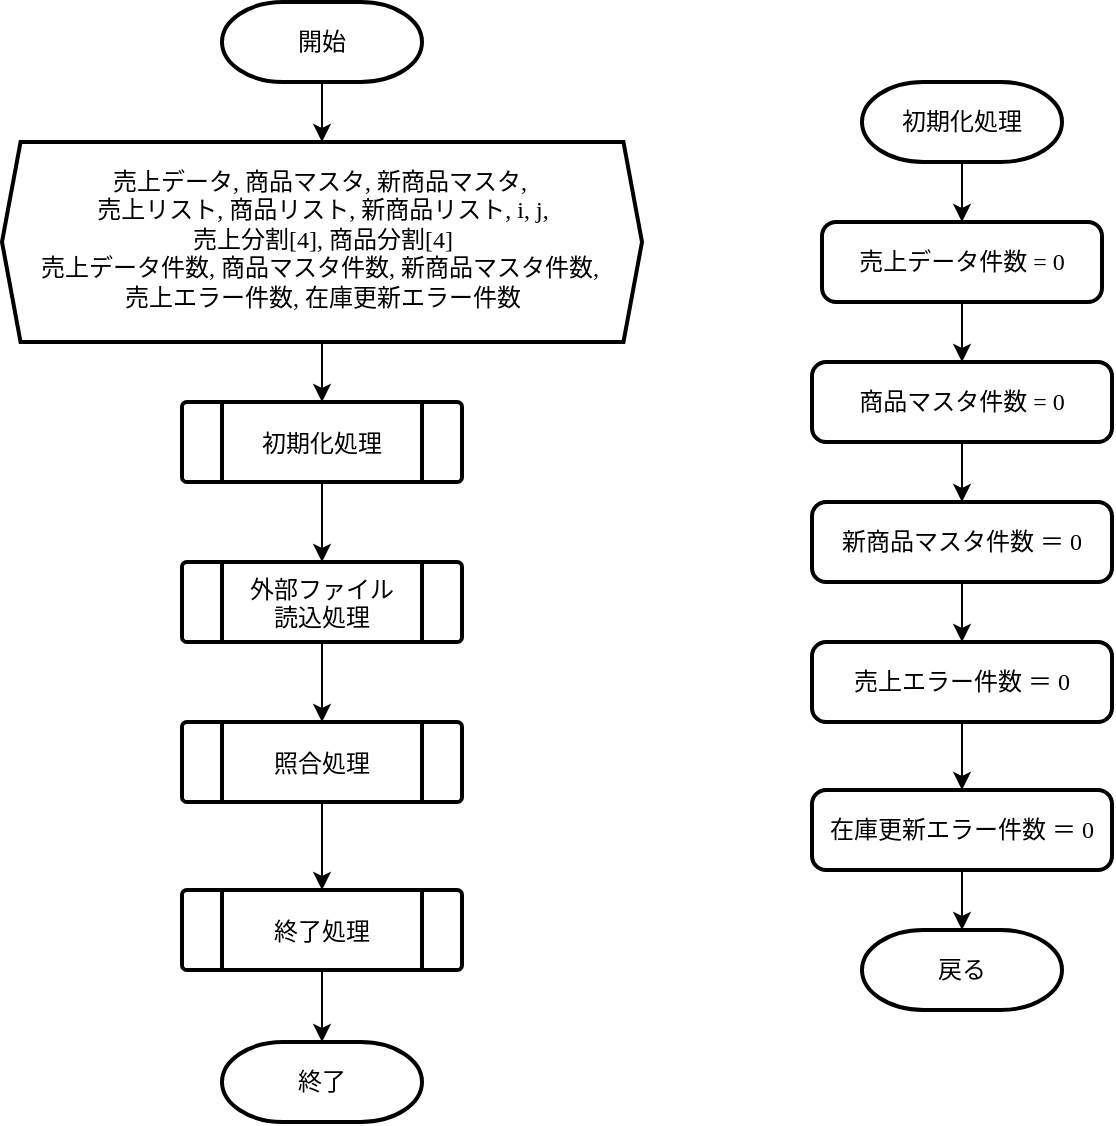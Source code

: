 <mxfile version="19.0.3" type="device" pages="5"><diagram name="51_updateStock_1：初期化処理" id="wftz3MLPcsyie2gzZg4W"><mxGraphModel dx="1422" dy="865" grid="1" gridSize="10" guides="1" tooltips="1" connect="1" arrows="1" fold="1" page="1" pageScale="1" pageWidth="1169" pageHeight="827" math="0" shadow="0"><root><mxCell id="nYht17d3G1vl--Vjp7cC-0"/><mxCell id="nYht17d3G1vl--Vjp7cC-1" parent="nYht17d3G1vl--Vjp7cC-0"/><mxCell id="nYht17d3G1vl--Vjp7cC-2" value="" style="edgeStyle=orthogonalEdgeStyle;rounded=0;orthogonalLoop=1;jettySize=auto;html=1;" parent="nYht17d3G1vl--Vjp7cC-1" source="nYht17d3G1vl--Vjp7cC-3" target="nYht17d3G1vl--Vjp7cC-5" edge="1"><mxGeometry relative="1" as="geometry"/></mxCell><mxCell id="nYht17d3G1vl--Vjp7cC-3" value="開始" style="strokeWidth=2;html=1;shape=mxgraph.flowchart.terminator;whiteSpace=wrap;" parent="nYht17d3G1vl--Vjp7cC-1" vertex="1"><mxGeometry x="190" y="40" width="100" height="40" as="geometry"/></mxCell><mxCell id="nYht17d3G1vl--Vjp7cC-4" value="" style="edgeStyle=orthogonalEdgeStyle;rounded=0;orthogonalLoop=1;jettySize=auto;html=1;fontFamily=Lucida Console;" parent="nYht17d3G1vl--Vjp7cC-1" source="nYht17d3G1vl--Vjp7cC-5" target="nYht17d3G1vl--Vjp7cC-7" edge="1"><mxGeometry relative="1" as="geometry"/></mxCell><mxCell id="nYht17d3G1vl--Vjp7cC-5" value="&lt;span style=&quot;font-family: &amp;quot;Lucida Console&amp;quot;;&quot;&gt;売上データ, 商品マスタ, 新商品マスタ,&amp;nbsp;&lt;/span&gt;&lt;br style=&quot;font-family: &amp;quot;Lucida Console&amp;quot;;&quot;&gt;&lt;span style=&quot;font-family: &amp;quot;Lucida Console&amp;quot;;&quot;&gt;売上リスト, 商品リスト, 新商品リスト, i, j,&lt;/span&gt;&lt;br style=&quot;font-family: &amp;quot;Lucida Console&amp;quot;;&quot;&gt;&lt;span style=&quot;font-family: &amp;quot;Lucida Console&amp;quot;;&quot;&gt;売上分割[4], 商品分割[4]&lt;/span&gt;&lt;br style=&quot;font-family: &amp;quot;Lucida Console&amp;quot;;&quot;&gt;&lt;span style=&quot;font-family: &amp;quot;Lucida Console&amp;quot;;&quot;&gt;売上データ件数, 商品マスタ件数, 新商品マスタ件数,&amp;nbsp;&lt;/span&gt;&lt;br style=&quot;font-family: &amp;quot;Lucida Console&amp;quot;;&quot;&gt;&lt;span style=&quot;font-family: &amp;quot;Lucida Console&amp;quot;;&quot;&gt;売上エラー件数, 在庫更新エラー件数&lt;/span&gt;&lt;font face=&quot;Lucida Console&quot;&gt;&lt;br&gt;&lt;/font&gt;" style="verticalLabelPosition=bottom;verticalAlign=top;html=1;shape=hexagon;perimeter=hexagonPerimeter2;arcSize=6;size=0.029;spacingTop=-94;strokeWidth=2;" parent="nYht17d3G1vl--Vjp7cC-1" vertex="1"><mxGeometry x="80" y="110" width="320" height="100" as="geometry"/></mxCell><mxCell id="s0Ta7AWDFCj_1j0Osu9K-1" value="" style="edgeStyle=orthogonalEdgeStyle;rounded=0;orthogonalLoop=1;jettySize=auto;html=1;" parent="nYht17d3G1vl--Vjp7cC-1" source="nYht17d3G1vl--Vjp7cC-7" target="s0Ta7AWDFCj_1j0Osu9K-0" edge="1"><mxGeometry relative="1" as="geometry"/></mxCell><mxCell id="nYht17d3G1vl--Vjp7cC-7" value="初期化処理" style="verticalLabelPosition=bottom;verticalAlign=top;html=1;shape=process;whiteSpace=wrap;rounded=1;size=0.14;arcSize=6;spacingTop=-33;strokeWidth=2;" parent="nYht17d3G1vl--Vjp7cC-1" vertex="1"><mxGeometry x="170" y="240" width="140" height="40" as="geometry"/></mxCell><mxCell id="nYht17d3G1vl--Vjp7cC-8" value="終了" style="strokeWidth=2;html=1;shape=mxgraph.flowchart.terminator;whiteSpace=wrap;" parent="nYht17d3G1vl--Vjp7cC-1" vertex="1"><mxGeometry x="190" y="560" width="100" height="40" as="geometry"/></mxCell><mxCell id="nYht17d3G1vl--Vjp7cC-9" value="" style="edgeStyle=orthogonalEdgeStyle;rounded=0;orthogonalLoop=1;jettySize=auto;html=1;fontFamily=Lucida Console;" parent="nYht17d3G1vl--Vjp7cC-1" source="nYht17d3G1vl--Vjp7cC-10" target="nYht17d3G1vl--Vjp7cC-8" edge="1"><mxGeometry relative="1" as="geometry"/></mxCell><mxCell id="nYht17d3G1vl--Vjp7cC-10" value="終了処理" style="verticalLabelPosition=bottom;verticalAlign=top;html=1;shape=process;whiteSpace=wrap;rounded=1;size=0.14;arcSize=6;spacingTop=-33;strokeWidth=2;" parent="nYht17d3G1vl--Vjp7cC-1" vertex="1"><mxGeometry x="170" y="484" width="140" height="40" as="geometry"/></mxCell><mxCell id="No9H3N-AOae3J-dHOdjn-2" style="edgeStyle=orthogonalEdgeStyle;rounded=0;orthogonalLoop=1;jettySize=auto;html=1;entryX=0.5;entryY=0;entryDx=0;entryDy=0;" parent="nYht17d3G1vl--Vjp7cC-1" source="nYht17d3G1vl--Vjp7cC-12" target="nYht17d3G1vl--Vjp7cC-10" edge="1"><mxGeometry relative="1" as="geometry"/></mxCell><mxCell id="nYht17d3G1vl--Vjp7cC-12" value="照合処理" style="verticalLabelPosition=bottom;verticalAlign=top;html=1;shape=process;whiteSpace=wrap;rounded=1;size=0.14;arcSize=6;spacingTop=-33;strokeWidth=2;" parent="nYht17d3G1vl--Vjp7cC-1" vertex="1"><mxGeometry x="170" y="400" width="140" height="40" as="geometry"/></mxCell><mxCell id="vbk7X7uaZrbdd4Y_SSIt-5" style="edgeStyle=orthogonalEdgeStyle;rounded=0;orthogonalLoop=1;jettySize=auto;html=1;entryX=0.5;entryY=0;entryDx=0;entryDy=0;" parent="nYht17d3G1vl--Vjp7cC-1" source="No9H3N-AOae3J-dHOdjn-3" target="uK_s4aev0Z-RhCVq4hzf-0" edge="1"><mxGeometry relative="1" as="geometry"/></mxCell><mxCell id="No9H3N-AOae3J-dHOdjn-3" value="初期化処理" style="strokeWidth=2;html=1;shape=mxgraph.flowchart.terminator;whiteSpace=wrap;" parent="nYht17d3G1vl--Vjp7cC-1" vertex="1"><mxGeometry x="510" y="80" width="100" height="40" as="geometry"/></mxCell><mxCell id="vbk7X7uaZrbdd4Y_SSIt-7" style="edgeStyle=orthogonalEdgeStyle;rounded=0;orthogonalLoop=1;jettySize=auto;html=1;entryX=0.5;entryY=0;entryDx=0;entryDy=0;" parent="nYht17d3G1vl--Vjp7cC-1" source="uK_s4aev0Z-RhCVq4hzf-0" target="uK_s4aev0Z-RhCVq4hzf-1" edge="1"><mxGeometry relative="1" as="geometry"/></mxCell><mxCell id="uK_s4aev0Z-RhCVq4hzf-0" value="&lt;font face=&quot;Lucida Console&quot;&gt;売上データ件数 = 0&lt;/font&gt;" style="rounded=1;whiteSpace=wrap;html=1;absoluteArcSize=1;arcSize=14;strokeWidth=2;" parent="nYht17d3G1vl--Vjp7cC-1" vertex="1"><mxGeometry x="490" y="150" width="140" height="40" as="geometry"/></mxCell><mxCell id="vbk7X7uaZrbdd4Y_SSIt-8" style="edgeStyle=orthogonalEdgeStyle;rounded=0;orthogonalLoop=1;jettySize=auto;html=1;entryX=0.5;entryY=0;entryDx=0;entryDy=0;" parent="nYht17d3G1vl--Vjp7cC-1" source="uK_s4aev0Z-RhCVq4hzf-1" target="uK_s4aev0Z-RhCVq4hzf-2" edge="1"><mxGeometry relative="1" as="geometry"/></mxCell><mxCell id="uK_s4aev0Z-RhCVq4hzf-1" value="&lt;font face=&quot;Lucida Console&quot;&gt;商品マスタ件数 = 0&lt;/font&gt;" style="rounded=1;whiteSpace=wrap;html=1;absoluteArcSize=1;arcSize=14;strokeWidth=2;" parent="nYht17d3G1vl--Vjp7cC-1" vertex="1"><mxGeometry x="485" y="220" width="150" height="40" as="geometry"/></mxCell><mxCell id="vbk7X7uaZrbdd4Y_SSIt-9" style="edgeStyle=orthogonalEdgeStyle;rounded=0;orthogonalLoop=1;jettySize=auto;html=1;entryX=0.5;entryY=0;entryDx=0;entryDy=0;" parent="nYht17d3G1vl--Vjp7cC-1" source="uK_s4aev0Z-RhCVq4hzf-2" target="vbk7X7uaZrbdd4Y_SSIt-0" edge="1"><mxGeometry relative="1" as="geometry"/></mxCell><mxCell id="uK_s4aev0Z-RhCVq4hzf-2" value="&lt;font face=&quot;Lucida Console&quot;&gt;新商品マスタ件数 ＝ 0&lt;/font&gt;" style="rounded=1;whiteSpace=wrap;html=1;absoluteArcSize=1;arcSize=14;strokeWidth=2;" parent="nYht17d3G1vl--Vjp7cC-1" vertex="1"><mxGeometry x="485" y="290" width="150" height="40" as="geometry"/></mxCell><mxCell id="vbk7X7uaZrbdd4Y_SSIt-10" style="edgeStyle=orthogonalEdgeStyle;rounded=0;orthogonalLoop=1;jettySize=auto;html=1;entryX=0.5;entryY=0;entryDx=0;entryDy=0;" parent="nYht17d3G1vl--Vjp7cC-1" source="vbk7X7uaZrbdd4Y_SSIt-0" target="vbk7X7uaZrbdd4Y_SSIt-1" edge="1"><mxGeometry relative="1" as="geometry"/></mxCell><mxCell id="vbk7X7uaZrbdd4Y_SSIt-0" value="&lt;font face=&quot;Lucida Console&quot;&gt;売上エラー件数 ＝ 0&lt;/font&gt;" style="rounded=1;whiteSpace=wrap;html=1;absoluteArcSize=1;arcSize=14;strokeWidth=2;" parent="nYht17d3G1vl--Vjp7cC-1" vertex="1"><mxGeometry x="485" y="360" width="150" height="40" as="geometry"/></mxCell><mxCell id="vbk7X7uaZrbdd4Y_SSIt-12" value="" style="edgeStyle=orthogonalEdgeStyle;rounded=0;orthogonalLoop=1;jettySize=auto;html=1;" parent="nYht17d3G1vl--Vjp7cC-1" source="vbk7X7uaZrbdd4Y_SSIt-1" target="vbk7X7uaZrbdd4Y_SSIt-11" edge="1"><mxGeometry relative="1" as="geometry"/></mxCell><mxCell id="vbk7X7uaZrbdd4Y_SSIt-1" value="&lt;font face=&quot;Lucida Console&quot;&gt;在庫更新エラー件数 ＝ 0&lt;/font&gt;" style="rounded=1;whiteSpace=wrap;html=1;absoluteArcSize=1;arcSize=14;strokeWidth=2;" parent="nYht17d3G1vl--Vjp7cC-1" vertex="1"><mxGeometry x="485" y="434" width="150" height="40" as="geometry"/></mxCell><mxCell id="vbk7X7uaZrbdd4Y_SSIt-11" value="戻る" style="strokeWidth=2;html=1;shape=mxgraph.flowchart.terminator;whiteSpace=wrap;" parent="nYht17d3G1vl--Vjp7cC-1" vertex="1"><mxGeometry x="510" y="504" width="100" height="40" as="geometry"/></mxCell><mxCell id="s0Ta7AWDFCj_1j0Osu9K-2" value="" style="edgeStyle=orthogonalEdgeStyle;rounded=0;orthogonalLoop=1;jettySize=auto;html=1;" parent="nYht17d3G1vl--Vjp7cC-1" source="s0Ta7AWDFCj_1j0Osu9K-0" target="nYht17d3G1vl--Vjp7cC-12" edge="1"><mxGeometry relative="1" as="geometry"/></mxCell><mxCell id="s0Ta7AWDFCj_1j0Osu9K-0" value="外部ファイル&lt;br&gt;読込処理" style="verticalLabelPosition=bottom;verticalAlign=top;html=1;shape=process;whiteSpace=wrap;rounded=1;size=0.14;arcSize=6;spacingTop=-40;strokeWidth=2;" parent="nYht17d3G1vl--Vjp7cC-1" vertex="1"><mxGeometry x="170" y="320" width="140" height="40" as="geometry"/></mxCell></root></mxGraphModel></diagram><diagram name="51_updateStock_2：外部ファイル読込処理" id="E7mSWGrMMwU72tGhiOEU"><mxGraphModel dx="1422" dy="865" grid="1" gridSize="10" guides="1" tooltips="1" connect="1" arrows="1" fold="1" page="1" pageScale="1" pageWidth="1169" pageHeight="827" math="0" shadow="0"><root><mxCell id="zr4BpWBJuLwjkYuwcDEa-0"/><mxCell id="zr4BpWBJuLwjkYuwcDEa-1" parent="zr4BpWBJuLwjkYuwcDEa-0"/><mxCell id="zr4BpWBJuLwjkYuwcDEa-2" value="" style="edgeStyle=orthogonalEdgeStyle;rounded=0;orthogonalLoop=1;jettySize=auto;html=1;" parent="zr4BpWBJuLwjkYuwcDEa-1" source="zr4BpWBJuLwjkYuwcDEa-3" target="zr4BpWBJuLwjkYuwcDEa-5" edge="1"><mxGeometry relative="1" as="geometry"/></mxCell><mxCell id="zr4BpWBJuLwjkYuwcDEa-3" value="開始" style="strokeWidth=2;html=1;shape=mxgraph.flowchart.terminator;whiteSpace=wrap;" parent="zr4BpWBJuLwjkYuwcDEa-1" vertex="1"><mxGeometry x="190" y="40" width="100" height="40" as="geometry"/></mxCell><mxCell id="zr4BpWBJuLwjkYuwcDEa-4" value="" style="edgeStyle=orthogonalEdgeStyle;rounded=0;orthogonalLoop=1;jettySize=auto;html=1;fontFamily=Lucida Console;" parent="zr4BpWBJuLwjkYuwcDEa-1" source="zr4BpWBJuLwjkYuwcDEa-5" target="zr4BpWBJuLwjkYuwcDEa-7" edge="1"><mxGeometry relative="1" as="geometry"/></mxCell><mxCell id="zr4BpWBJuLwjkYuwcDEa-5" value="&lt;span style=&quot;font-family: &amp;quot;Lucida Console&amp;quot;;&quot;&gt;売上データ, 商品マスタ, 新商品マスタ,&amp;nbsp;&lt;/span&gt;&lt;br style=&quot;font-family: &amp;quot;Lucida Console&amp;quot;;&quot;&gt;&lt;span style=&quot;font-family: &amp;quot;Lucida Console&amp;quot;;&quot;&gt;売上リスト, 商品リスト, 新商品リスト, i, j,&lt;/span&gt;&lt;br style=&quot;font-family: &amp;quot;Lucida Console&amp;quot;;&quot;&gt;&lt;span style=&quot;font-family: &amp;quot;Lucida Console&amp;quot;;&quot;&gt;売上分割[4], 商品分割[4]&lt;/span&gt;&lt;br style=&quot;font-family: &amp;quot;Lucida Console&amp;quot;;&quot;&gt;&lt;span style=&quot;font-family: &amp;quot;Lucida Console&amp;quot;;&quot;&gt;売上データ件数, 商品マスタ件数, 新商品マスタ件数,&lt;br&gt;売上エラーリスト, 在庫エラーリスト&amp;nbsp;&lt;/span&gt;&lt;br style=&quot;font-family: &amp;quot;Lucida Console&amp;quot;;&quot;&gt;&lt;span style=&quot;font-family: &amp;quot;Lucida Console&amp;quot;;&quot;&gt;売上エラー件数, 在庫更新エラー件数&lt;/span&gt;&lt;font face=&quot;Lucida Console&quot;&gt;&lt;br&gt;&lt;/font&gt;" style="verticalLabelPosition=bottom;verticalAlign=top;html=1;shape=hexagon;perimeter=hexagonPerimeter2;arcSize=6;size=0.029;spacingTop=-103;strokeWidth=2;" parent="zr4BpWBJuLwjkYuwcDEa-1" vertex="1"><mxGeometry x="80" y="110" width="320" height="100" as="geometry"/></mxCell><mxCell id="zr4BpWBJuLwjkYuwcDEa-6" value="" style="edgeStyle=orthogonalEdgeStyle;rounded=0;orthogonalLoop=1;jettySize=auto;html=1;" parent="zr4BpWBJuLwjkYuwcDEa-1" source="zr4BpWBJuLwjkYuwcDEa-7" target="zr4BpWBJuLwjkYuwcDEa-27" edge="1"><mxGeometry relative="1" as="geometry"/></mxCell><mxCell id="zr4BpWBJuLwjkYuwcDEa-7" value="初期化処理" style="verticalLabelPosition=bottom;verticalAlign=top;html=1;shape=process;whiteSpace=wrap;rounded=1;size=0.14;arcSize=6;spacingTop=-33;strokeWidth=2;" parent="zr4BpWBJuLwjkYuwcDEa-1" vertex="1"><mxGeometry x="170" y="240" width="140" height="40" as="geometry"/></mxCell><mxCell id="zr4BpWBJuLwjkYuwcDEa-8" value="終了" style="strokeWidth=2;html=1;shape=mxgraph.flowchart.terminator;whiteSpace=wrap;" parent="zr4BpWBJuLwjkYuwcDEa-1" vertex="1"><mxGeometry x="190" y="560" width="100" height="40" as="geometry"/></mxCell><mxCell id="zr4BpWBJuLwjkYuwcDEa-9" value="" style="edgeStyle=orthogonalEdgeStyle;rounded=0;orthogonalLoop=1;jettySize=auto;html=1;fontFamily=Lucida Console;" parent="zr4BpWBJuLwjkYuwcDEa-1" source="zr4BpWBJuLwjkYuwcDEa-10" target="zr4BpWBJuLwjkYuwcDEa-8" edge="1"><mxGeometry relative="1" as="geometry"/></mxCell><mxCell id="zr4BpWBJuLwjkYuwcDEa-10" value="終了処理" style="verticalLabelPosition=bottom;verticalAlign=top;html=1;shape=process;whiteSpace=wrap;rounded=1;size=0.14;arcSize=6;spacingTop=-33;strokeWidth=2;" parent="zr4BpWBJuLwjkYuwcDEa-1" vertex="1"><mxGeometry x="170" y="484" width="140" height="40" as="geometry"/></mxCell><mxCell id="zr4BpWBJuLwjkYuwcDEa-11" style="edgeStyle=orthogonalEdgeStyle;rounded=0;orthogonalLoop=1;jettySize=auto;html=1;entryX=0.5;entryY=0;entryDx=0;entryDy=0;" parent="zr4BpWBJuLwjkYuwcDEa-1" source="zr4BpWBJuLwjkYuwcDEa-12" target="zr4BpWBJuLwjkYuwcDEa-10" edge="1"><mxGeometry relative="1" as="geometry"/></mxCell><mxCell id="zr4BpWBJuLwjkYuwcDEa-12" value="照合処理" style="verticalLabelPosition=bottom;verticalAlign=top;html=1;shape=process;whiteSpace=wrap;rounded=1;size=0.14;arcSize=6;spacingTop=-33;strokeWidth=2;" parent="zr4BpWBJuLwjkYuwcDEa-1" vertex="1"><mxGeometry x="170" y="400" width="140" height="40" as="geometry"/></mxCell><mxCell id="554QARTWF-8b4aChz0BU-4" value="" style="edgeStyle=orthogonalEdgeStyle;rounded=0;orthogonalLoop=1;jettySize=auto;html=1;" parent="zr4BpWBJuLwjkYuwcDEa-1" source="zr4BpWBJuLwjkYuwcDEa-14" target="554QARTWF-8b4aChz0BU-3" edge="1"><mxGeometry relative="1" as="geometry"/></mxCell><mxCell id="zr4BpWBJuLwjkYuwcDEa-14" value="外部ファイル&lt;br&gt;読込処理" style="strokeWidth=2;html=1;shape=mxgraph.flowchart.terminator;whiteSpace=wrap;" parent="zr4BpWBJuLwjkYuwcDEa-1" vertex="1"><mxGeometry x="440" y="80" width="100" height="40" as="geometry"/></mxCell><mxCell id="zr4BpWBJuLwjkYuwcDEa-25" value="戻る" style="strokeWidth=2;html=1;shape=mxgraph.flowchart.terminator;whiteSpace=wrap;" parent="zr4BpWBJuLwjkYuwcDEa-1" vertex="1"><mxGeometry x="440" y="320" width="100" height="40" as="geometry"/></mxCell><mxCell id="zr4BpWBJuLwjkYuwcDEa-26" value="" style="edgeStyle=orthogonalEdgeStyle;rounded=0;orthogonalLoop=1;jettySize=auto;html=1;" parent="zr4BpWBJuLwjkYuwcDEa-1" source="zr4BpWBJuLwjkYuwcDEa-27" target="zr4BpWBJuLwjkYuwcDEa-12" edge="1"><mxGeometry relative="1" as="geometry"/></mxCell><mxCell id="zr4BpWBJuLwjkYuwcDEa-27" value="外部ファイル&lt;br&gt;読込処理" style="verticalLabelPosition=bottom;verticalAlign=top;html=1;shape=process;whiteSpace=wrap;rounded=1;size=0.14;arcSize=6;spacingTop=-40;strokeWidth=2;" parent="zr4BpWBJuLwjkYuwcDEa-1" vertex="1"><mxGeometry x="170" y="320" width="140" height="40" as="geometry"/></mxCell><mxCell id="0qho9Ei8aDsMW8GilnhK-0" value="" style="edgeStyle=orthogonalEdgeStyle;rounded=0;orthogonalLoop=1;jettySize=auto;html=1;" edge="1" parent="zr4BpWBJuLwjkYuwcDEa-1" source="554QARTWF-8b4aChz0BU-2" target="zr4BpWBJuLwjkYuwcDEa-25"><mxGeometry relative="1" as="geometry"/></mxCell><mxCell id="554QARTWF-8b4aChz0BU-2" value="売上データ&lt;br&gt;読み込み" style="verticalLabelPosition=bottom;verticalAlign=top;html=1;shape=process;whiteSpace=wrap;rounded=1;size=0.14;arcSize=6;spacingTop=-40;strokeWidth=2;" parent="zr4BpWBJuLwjkYuwcDEa-1" vertex="1"><mxGeometry x="420" y="240" width="140" height="40" as="geometry"/></mxCell><mxCell id="554QARTWF-8b4aChz0BU-5" value="" style="edgeStyle=orthogonalEdgeStyle;rounded=0;orthogonalLoop=1;jettySize=auto;html=1;" parent="zr4BpWBJuLwjkYuwcDEa-1" source="554QARTWF-8b4aChz0BU-3" target="554QARTWF-8b4aChz0BU-2" edge="1"><mxGeometry relative="1" as="geometry"/></mxCell><mxCell id="554QARTWF-8b4aChz0BU-3" value="商品マスタ&lt;br&gt;読み込み" style="verticalLabelPosition=bottom;verticalAlign=top;html=1;shape=process;whiteSpace=wrap;rounded=1;size=0.14;arcSize=6;spacingTop=-40;strokeWidth=2;" parent="zr4BpWBJuLwjkYuwcDEa-1" vertex="1"><mxGeometry x="420" y="160" width="140" height="40" as="geometry"/></mxCell><mxCell id="554QARTWF-8b4aChz0BU-11" style="edgeStyle=orthogonalEdgeStyle;rounded=0;orthogonalLoop=1;jettySize=auto;html=1;entryX=0.5;entryY=0;entryDx=0;entryDy=0;" parent="zr4BpWBJuLwjkYuwcDEa-1" source="554QARTWF-8b4aChz0BU-7" target="554QARTWF-8b4aChz0BU-8" edge="1"><mxGeometry relative="1" as="geometry"/></mxCell><mxCell id="554QARTWF-8b4aChz0BU-7" value="商品マスタ&lt;br&gt;読込処理" style="strokeWidth=2;html=1;shape=mxgraph.flowchart.terminator;whiteSpace=wrap;" parent="zr4BpWBJuLwjkYuwcDEa-1" vertex="1"><mxGeometry x="630" y="80" width="100" height="40" as="geometry"/></mxCell><mxCell id="554QARTWF-8b4aChz0BU-12" style="edgeStyle=orthogonalEdgeStyle;rounded=0;orthogonalLoop=1;jettySize=auto;html=1;entryX=0.5;entryY=0;entryDx=0;entryDy=0;entryPerimeter=0;" parent="zr4BpWBJuLwjkYuwcDEa-1" source="554QARTWF-8b4aChz0BU-8" target="554QARTWF-8b4aChz0BU-9" edge="1"><mxGeometry relative="1" as="geometry"/></mxCell><mxCell id="554QARTWF-8b4aChz0BU-8" value="商品マスタ" style="shape=parallelogram;html=1;strokeWidth=2;perimeter=parallelogramPerimeter;whiteSpace=wrap;rounded=1;arcSize=8;size=0.075;" parent="zr4BpWBJuLwjkYuwcDEa-1" vertex="1"><mxGeometry x="630" y="160" width="100" height="40" as="geometry"/></mxCell><mxCell id="SR0x9gqBWZCDM4DBNyTA-1" value="" style="edgeStyle=orthogonalEdgeStyle;rounded=0;orthogonalLoop=1;jettySize=auto;html=1;" parent="zr4BpWBJuLwjkYuwcDEa-1" source="554QARTWF-8b4aChz0BU-9" target="SR0x9gqBWZCDM4DBNyTA-0" edge="1"><mxGeometry relative="1" as="geometry"/></mxCell><mxCell id="Sg9N_50EWOna69_h8bgY-1" style="edgeStyle=orthogonalEdgeStyle;rounded=0;orthogonalLoop=1;jettySize=auto;html=1;entryX=0.5;entryY=0;entryDx=0;entryDy=0;entryPerimeter=0;fontFamily=Lucida Console;" parent="zr4BpWBJuLwjkYuwcDEa-1" source="554QARTWF-8b4aChz0BU-9" target="Sg9N_50EWOna69_h8bgY-0" edge="1"><mxGeometry relative="1" as="geometry"/></mxCell><mxCell id="554QARTWF-8b4aChz0BU-9" value="商品マスタ&lt;br&gt;オープン" style="strokeWidth=2;html=1;shape=mxgraph.flowchart.decision;whiteSpace=wrap;" parent="zr4BpWBJuLwjkYuwcDEa-1" vertex="1"><mxGeometry x="610" y="230" width="140" height="60" as="geometry"/></mxCell><mxCell id="SR0x9gqBWZCDM4DBNyTA-7" style="edgeStyle=orthogonalEdgeStyle;rounded=0;orthogonalLoop=1;jettySize=auto;html=1;entryX=0.5;entryY=0;entryDx=0;entryDy=0;fontFamily=Lucida Console;" parent="zr4BpWBJuLwjkYuwcDEa-1" source="SR0x9gqBWZCDM4DBNyTA-0" target="SR0x9gqBWZCDM4DBNyTA-3" edge="1"><mxGeometry relative="1" as="geometry"/></mxCell><mxCell id="SR0x9gqBWZCDM4DBNyTA-0" value="&lt;span style=&quot;background-color: initial;&quot;&gt;読込ループ&lt;br&gt;&lt;/span&gt;" style="strokeWidth=2;html=1;shape=mxgraph.flowchart.loop_limit;whiteSpace=wrap;" parent="zr4BpWBJuLwjkYuwcDEa-1" vertex="1"><mxGeometry x="600" y="320" width="160" height="40" as="geometry"/></mxCell><mxCell id="SR0x9gqBWZCDM4DBNyTA-2" value="&lt;font face=&quot;Lucida Console&quot;&gt;true&lt;/font&gt;" style="text;html=1;align=center;verticalAlign=middle;resizable=0;points=[];autosize=1;strokeColor=none;fillColor=none;" parent="zr4BpWBJuLwjkYuwcDEa-1" vertex="1"><mxGeometry x="680" y="290" width="40" height="20" as="geometry"/></mxCell><mxCell id="SR0x9gqBWZCDM4DBNyTA-5" value="" style="edgeStyle=orthogonalEdgeStyle;rounded=0;orthogonalLoop=1;jettySize=auto;html=1;fontFamily=Lucida Console;" parent="zr4BpWBJuLwjkYuwcDEa-1" source="SR0x9gqBWZCDM4DBNyTA-3" target="SR0x9gqBWZCDM4DBNyTA-4" edge="1"><mxGeometry relative="1" as="geometry"/></mxCell><mxCell id="SR0x9gqBWZCDM4DBNyTA-3" value="１行読み込む" style="rounded=1;whiteSpace=wrap;html=1;absoluteArcSize=1;arcSize=14;strokeWidth=2;" parent="zr4BpWBJuLwjkYuwcDEa-1" vertex="1"><mxGeometry x="610" y="390" width="140" height="40" as="geometry"/></mxCell><mxCell id="SR0x9gqBWZCDM4DBNyTA-9" value="" style="edgeStyle=orthogonalEdgeStyle;rounded=0;orthogonalLoop=1;jettySize=auto;html=1;fontFamily=Lucida Console;" parent="zr4BpWBJuLwjkYuwcDEa-1" source="SR0x9gqBWZCDM4DBNyTA-4" target="SR0x9gqBWZCDM4DBNyTA-8" edge="1"><mxGeometry relative="1" as="geometry"/></mxCell><mxCell id="Sg9N_50EWOna69_h8bgY-13" style="edgeStyle=orthogonalEdgeStyle;rounded=0;orthogonalLoop=1;jettySize=auto;html=1;fontFamily=Lucida Console;exitX=0;exitY=0.5;exitDx=0;exitDy=0;exitPerimeter=0;" parent="zr4BpWBJuLwjkYuwcDEa-1" source="SR0x9gqBWZCDM4DBNyTA-4" edge="1"><mxGeometry relative="1" as="geometry"><mxPoint x="680" y="690" as="targetPoint"/><Array as="points"><mxPoint x="580" y="490"/><mxPoint x="580" y="690"/><mxPoint x="680" y="690"/></Array></mxGeometry></mxCell><mxCell id="SR0x9gqBWZCDM4DBNyTA-4" value="行 ＜＞ EOF" style="strokeWidth=2;html=1;shape=mxgraph.flowchart.decision;whiteSpace=wrap;fontFamily=Lucida Console;" parent="zr4BpWBJuLwjkYuwcDEa-1" vertex="1"><mxGeometry x="610" y="460" width="140" height="60" as="geometry"/></mxCell><mxCell id="SR0x9gqBWZCDM4DBNyTA-11" value="" style="edgeStyle=orthogonalEdgeStyle;rounded=0;orthogonalLoop=1;jettySize=auto;html=1;fontFamily=Lucida Console;" parent="zr4BpWBJuLwjkYuwcDEa-1" source="SR0x9gqBWZCDM4DBNyTA-8" target="SR0x9gqBWZCDM4DBNyTA-10" edge="1"><mxGeometry relative="1" as="geometry"/></mxCell><mxCell id="SR0x9gqBWZCDM4DBNyTA-8" value="商品リストに１行を追加" style="rounded=1;whiteSpace=wrap;html=1;absoluteArcSize=1;arcSize=14;strokeWidth=2;" parent="zr4BpWBJuLwjkYuwcDEa-1" vertex="1"><mxGeometry x="610" y="550" width="140" height="40" as="geometry"/></mxCell><mxCell id="_QO-xbukmTz0y_zKlW8N-1" style="edgeStyle=orthogonalEdgeStyle;rounded=0;orthogonalLoop=1;jettySize=auto;html=1;entryX=0.5;entryY=0;entryDx=0;entryDy=0;fontFamily=Lucida Console;" parent="zr4BpWBJuLwjkYuwcDEa-1" source="SR0x9gqBWZCDM4DBNyTA-10" target="_QO-xbukmTz0y_zKlW8N-0" edge="1"><mxGeometry relative="1" as="geometry"/></mxCell><mxCell id="SR0x9gqBWZCDM4DBNyTA-10" value="&lt;span style=&quot;background-color: initial;&quot;&gt;読込ループ&lt;br&gt;&lt;/span&gt;" style="strokeWidth=2;html=1;shape=mxgraph.flowchart.loop_limit;whiteSpace=wrap;flipV=1;" parent="zr4BpWBJuLwjkYuwcDEa-1" vertex="1"><mxGeometry x="600" y="620" width="160" height="40" as="geometry"/></mxCell><mxCell id="SR0x9gqBWZCDM4DBNyTA-16" value="戻る" style="strokeWidth=2;html=1;shape=mxgraph.flowchart.terminator;whiteSpace=wrap;" parent="zr4BpWBJuLwjkYuwcDEa-1" vertex="1"><mxGeometry x="630" y="770" width="100" height="40" as="geometry"/></mxCell><mxCell id="SR0x9gqBWZCDM4DBNyTA-18" style="edgeStyle=orthogonalEdgeStyle;rounded=0;orthogonalLoop=1;jettySize=auto;html=1;entryX=0.5;entryY=0;entryDx=0;entryDy=0;" parent="zr4BpWBJuLwjkYuwcDEa-1" source="SR0x9gqBWZCDM4DBNyTA-19" target="SR0x9gqBWZCDM4DBNyTA-21" edge="1"><mxGeometry relative="1" as="geometry"/></mxCell><mxCell id="SR0x9gqBWZCDM4DBNyTA-19" value="売上データ&lt;br&gt;読込処理" style="strokeWidth=2;html=1;shape=mxgraph.flowchart.terminator;whiteSpace=wrap;" parent="zr4BpWBJuLwjkYuwcDEa-1" vertex="1"><mxGeometry x="910" y="80" width="100" height="40" as="geometry"/></mxCell><mxCell id="SR0x9gqBWZCDM4DBNyTA-20" style="edgeStyle=orthogonalEdgeStyle;rounded=0;orthogonalLoop=1;jettySize=auto;html=1;entryX=0.5;entryY=0;entryDx=0;entryDy=0;entryPerimeter=0;" parent="zr4BpWBJuLwjkYuwcDEa-1" source="SR0x9gqBWZCDM4DBNyTA-21" target="SR0x9gqBWZCDM4DBNyTA-23" edge="1"><mxGeometry relative="1" as="geometry"/></mxCell><mxCell id="SR0x9gqBWZCDM4DBNyTA-21" value="売上データ" style="shape=parallelogram;html=1;strokeWidth=2;perimeter=parallelogramPerimeter;whiteSpace=wrap;rounded=1;arcSize=8;size=0.075;" parent="zr4BpWBJuLwjkYuwcDEa-1" vertex="1"><mxGeometry x="910" y="160" width="100" height="40" as="geometry"/></mxCell><mxCell id="SR0x9gqBWZCDM4DBNyTA-22" value="" style="edgeStyle=orthogonalEdgeStyle;rounded=0;orthogonalLoop=1;jettySize=auto;html=1;" parent="zr4BpWBJuLwjkYuwcDEa-1" source="SR0x9gqBWZCDM4DBNyTA-23" target="SR0x9gqBWZCDM4DBNyTA-25" edge="1"><mxGeometry relative="1" as="geometry"/></mxCell><mxCell id="Sg9N_50EWOna69_h8bgY-6" style="edgeStyle=orthogonalEdgeStyle;rounded=0;orthogonalLoop=1;jettySize=auto;html=1;entryX=0.5;entryY=0;entryDx=0;entryDy=0;entryPerimeter=0;fontFamily=Lucida Console;" parent="zr4BpWBJuLwjkYuwcDEa-1" source="SR0x9gqBWZCDM4DBNyTA-23" target="Sg9N_50EWOna69_h8bgY-4" edge="1"><mxGeometry relative="1" as="geometry"/></mxCell><mxCell id="SR0x9gqBWZCDM4DBNyTA-23" value="売上データ&lt;br&gt;オープン" style="strokeWidth=2;html=1;shape=mxgraph.flowchart.decision;whiteSpace=wrap;" parent="zr4BpWBJuLwjkYuwcDEa-1" vertex="1"><mxGeometry x="890" y="230" width="140" height="60" as="geometry"/></mxCell><mxCell id="SR0x9gqBWZCDM4DBNyTA-24" style="edgeStyle=orthogonalEdgeStyle;rounded=0;orthogonalLoop=1;jettySize=auto;html=1;entryX=0.5;entryY=0;entryDx=0;entryDy=0;fontFamily=Lucida Console;" parent="zr4BpWBJuLwjkYuwcDEa-1" source="SR0x9gqBWZCDM4DBNyTA-25" target="SR0x9gqBWZCDM4DBNyTA-28" edge="1"><mxGeometry relative="1" as="geometry"/></mxCell><mxCell id="SR0x9gqBWZCDM4DBNyTA-25" value="&lt;span style=&quot;background-color: initial;&quot;&gt;読込ループ&lt;br&gt;&lt;/span&gt;" style="strokeWidth=2;html=1;shape=mxgraph.flowchart.loop_limit;whiteSpace=wrap;" parent="zr4BpWBJuLwjkYuwcDEa-1" vertex="1"><mxGeometry x="880" y="320" width="160" height="40" as="geometry"/></mxCell><mxCell id="SR0x9gqBWZCDM4DBNyTA-26" value="&lt;font face=&quot;Lucida Console&quot;&gt;true&lt;/font&gt;" style="text;html=1;align=center;verticalAlign=middle;resizable=0;points=[];autosize=1;strokeColor=none;fillColor=none;" parent="zr4BpWBJuLwjkYuwcDEa-1" vertex="1"><mxGeometry x="960" y="290" width="40" height="20" as="geometry"/></mxCell><mxCell id="SR0x9gqBWZCDM4DBNyTA-27" value="" style="edgeStyle=orthogonalEdgeStyle;rounded=0;orthogonalLoop=1;jettySize=auto;html=1;fontFamily=Lucida Console;" parent="zr4BpWBJuLwjkYuwcDEa-1" source="SR0x9gqBWZCDM4DBNyTA-28" target="SR0x9gqBWZCDM4DBNyTA-30" edge="1"><mxGeometry relative="1" as="geometry"/></mxCell><mxCell id="SR0x9gqBWZCDM4DBNyTA-28" value="１行読み込む" style="rounded=1;whiteSpace=wrap;html=1;absoluteArcSize=1;arcSize=14;strokeWidth=2;" parent="zr4BpWBJuLwjkYuwcDEa-1" vertex="1"><mxGeometry x="890" y="390" width="140" height="40" as="geometry"/></mxCell><mxCell id="SR0x9gqBWZCDM4DBNyTA-29" value="" style="edgeStyle=orthogonalEdgeStyle;rounded=0;orthogonalLoop=1;jettySize=auto;html=1;fontFamily=Lucida Console;" parent="zr4BpWBJuLwjkYuwcDEa-1" source="SR0x9gqBWZCDM4DBNyTA-30" target="SR0x9gqBWZCDM4DBNyTA-32" edge="1"><mxGeometry relative="1" as="geometry"/></mxCell><mxCell id="Sg9N_50EWOna69_h8bgY-10" style="edgeStyle=orthogonalEdgeStyle;rounded=0;orthogonalLoop=1;jettySize=auto;html=1;fontFamily=Lucida Console;exitX=0;exitY=0.5;exitDx=0;exitDy=0;exitPerimeter=0;" parent="zr4BpWBJuLwjkYuwcDEa-1" source="SR0x9gqBWZCDM4DBNyTA-30" edge="1"><mxGeometry relative="1" as="geometry"><mxPoint x="960" y="690" as="targetPoint"/><Array as="points"><mxPoint x="860" y="490"/><mxPoint x="860" y="690"/></Array></mxGeometry></mxCell><mxCell id="SR0x9gqBWZCDM4DBNyTA-30" value="行 ＜＞ EOF" style="strokeWidth=2;html=1;shape=mxgraph.flowchart.decision;whiteSpace=wrap;fontFamily=Lucida Console;" parent="zr4BpWBJuLwjkYuwcDEa-1" vertex="1"><mxGeometry x="890" y="460" width="140" height="60" as="geometry"/></mxCell><mxCell id="SR0x9gqBWZCDM4DBNyTA-31" value="" style="edgeStyle=orthogonalEdgeStyle;rounded=0;orthogonalLoop=1;jettySize=auto;html=1;fontFamily=Lucida Console;" parent="zr4BpWBJuLwjkYuwcDEa-1" source="SR0x9gqBWZCDM4DBNyTA-32" target="SR0x9gqBWZCDM4DBNyTA-34" edge="1"><mxGeometry relative="1" as="geometry"/></mxCell><mxCell id="SR0x9gqBWZCDM4DBNyTA-32" value="売上リストに１行を追加" style="rounded=1;whiteSpace=wrap;html=1;absoluteArcSize=1;arcSize=14;strokeWidth=2;" parent="zr4BpWBJuLwjkYuwcDEa-1" vertex="1"><mxGeometry x="890" y="550" width="140" height="40" as="geometry"/></mxCell><mxCell id="_QO-xbukmTz0y_zKlW8N-4" style="edgeStyle=orthogonalEdgeStyle;rounded=0;orthogonalLoop=1;jettySize=auto;html=1;entryX=0.5;entryY=0;entryDx=0;entryDy=0;fontFamily=Lucida Console;" parent="zr4BpWBJuLwjkYuwcDEa-1" source="SR0x9gqBWZCDM4DBNyTA-34" target="_QO-xbukmTz0y_zKlW8N-3" edge="1"><mxGeometry relative="1" as="geometry"/></mxCell><mxCell id="SR0x9gqBWZCDM4DBNyTA-34" value="&lt;span style=&quot;background-color: initial;&quot;&gt;読込ループ&lt;br&gt;&lt;/span&gt;" style="strokeWidth=2;html=1;shape=mxgraph.flowchart.loop_limit;whiteSpace=wrap;flipV=1;" parent="zr4BpWBJuLwjkYuwcDEa-1" vertex="1"><mxGeometry x="880" y="620" width="160" height="40" as="geometry"/></mxCell><mxCell id="SR0x9gqBWZCDM4DBNyTA-35" value="戻る" style="strokeWidth=2;html=1;shape=mxgraph.flowchart.terminator;whiteSpace=wrap;" parent="zr4BpWBJuLwjkYuwcDEa-1" vertex="1"><mxGeometry x="910" y="770" width="100" height="40" as="geometry"/></mxCell><mxCell id="SR0x9gqBWZCDM4DBNyTA-36" value="強制終了" style="strokeWidth=2;html=1;shape=mxgraph.flowchart.terminator;whiteSpace=wrap;" parent="zr4BpWBJuLwjkYuwcDEa-1" vertex="1"><mxGeometry x="770" y="770" width="100" height="40" as="geometry"/></mxCell><mxCell id="SR0x9gqBWZCDM4DBNyTA-38" value="&lt;font face=&quot;Lucida Console&quot;&gt;false&lt;/font&gt;" style="text;html=1;align=center;verticalAlign=middle;resizable=0;points=[];autosize=1;strokeColor=none;fillColor=none;" parent="zr4BpWBJuLwjkYuwcDEa-1" vertex="1"><mxGeometry x="750" y="240" width="50" height="20" as="geometry"/></mxCell><mxCell id="Sg9N_50EWOna69_h8bgY-2" style="edgeStyle=orthogonalEdgeStyle;rounded=0;orthogonalLoop=1;jettySize=auto;html=1;entryX=0.5;entryY=0;entryDx=0;entryDy=0;entryPerimeter=0;fontFamily=Lucida Console;" parent="zr4BpWBJuLwjkYuwcDEa-1" source="Sg9N_50EWOna69_h8bgY-0" target="SR0x9gqBWZCDM4DBNyTA-36" edge="1"><mxGeometry relative="1" as="geometry"/></mxCell><mxCell id="Sg9N_50EWOna69_h8bgY-0" value="エラー表示" style="strokeWidth=2;html=1;shape=mxgraph.flowchart.display;whiteSpace=wrap;fontFamily=Lucida Console;" parent="zr4BpWBJuLwjkYuwcDEa-1" vertex="1"><mxGeometry x="770" y="320" width="100" height="40" as="geometry"/></mxCell><mxCell id="Sg9N_50EWOna69_h8bgY-3" value="強制終了" style="strokeWidth=2;html=1;shape=mxgraph.flowchart.terminator;whiteSpace=wrap;" parent="zr4BpWBJuLwjkYuwcDEa-1" vertex="1"><mxGeometry x="1060" y="770" width="100" height="40" as="geometry"/></mxCell><mxCell id="Sg9N_50EWOna69_h8bgY-5" style="edgeStyle=orthogonalEdgeStyle;rounded=0;orthogonalLoop=1;jettySize=auto;html=1;entryX=0.5;entryY=0;entryDx=0;entryDy=0;entryPerimeter=0;fontFamily=Lucida Console;" parent="zr4BpWBJuLwjkYuwcDEa-1" source="Sg9N_50EWOna69_h8bgY-4" target="Sg9N_50EWOna69_h8bgY-3" edge="1"><mxGeometry relative="1" as="geometry"/></mxCell><mxCell id="Sg9N_50EWOna69_h8bgY-4" value="エラー表示" style="strokeWidth=2;html=1;shape=mxgraph.flowchart.display;whiteSpace=wrap;fontFamily=Lucida Console;" parent="zr4BpWBJuLwjkYuwcDEa-1" vertex="1"><mxGeometry x="1060" y="320" width="100" height="40" as="geometry"/></mxCell><mxCell id="Sg9N_50EWOna69_h8bgY-7" value="&lt;font face=&quot;Lucida Console&quot;&gt;false&lt;/font&gt;" style="text;html=1;align=center;verticalAlign=middle;resizable=0;points=[];autosize=1;strokeColor=none;fillColor=none;" parent="zr4BpWBJuLwjkYuwcDEa-1" vertex="1"><mxGeometry x="1030" y="240" width="50" height="20" as="geometry"/></mxCell><mxCell id="Sg9N_50EWOna69_h8bgY-11" value="&lt;font face=&quot;Lucida Console&quot;&gt;false&lt;/font&gt;" style="text;html=1;align=center;verticalAlign=middle;resizable=0;points=[];autosize=1;strokeColor=none;fillColor=none;" parent="zr4BpWBJuLwjkYuwcDEa-1" vertex="1"><mxGeometry x="840" y="470" width="50" height="20" as="geometry"/></mxCell><mxCell id="Sg9N_50EWOna69_h8bgY-12" value="&lt;font face=&quot;Lucida Console&quot;&gt;true&lt;/font&gt;" style="text;html=1;align=center;verticalAlign=middle;resizable=0;points=[];autosize=1;strokeColor=none;fillColor=none;" parent="zr4BpWBJuLwjkYuwcDEa-1" vertex="1"><mxGeometry x="960" y="520" width="40" height="20" as="geometry"/></mxCell><mxCell id="Sg9N_50EWOna69_h8bgY-14" value="&lt;font face=&quot;Lucida Console&quot;&gt;false&lt;/font&gt;" style="text;html=1;align=center;verticalAlign=middle;resizable=0;points=[];autosize=1;strokeColor=none;fillColor=none;" parent="zr4BpWBJuLwjkYuwcDEa-1" vertex="1"><mxGeometry x="560" y="470" width="50" height="20" as="geometry"/></mxCell><mxCell id="Sg9N_50EWOna69_h8bgY-15" value="&lt;font face=&quot;Lucida Console&quot;&gt;true&lt;/font&gt;" style="text;html=1;align=center;verticalAlign=middle;resizable=0;points=[];autosize=1;strokeColor=none;fillColor=none;" parent="zr4BpWBJuLwjkYuwcDEa-1" vertex="1"><mxGeometry x="680" y="520" width="40" height="20" as="geometry"/></mxCell><mxCell id="_QO-xbukmTz0y_zKlW8N-2" style="edgeStyle=orthogonalEdgeStyle;rounded=0;orthogonalLoop=1;jettySize=auto;html=1;entryX=0.5;entryY=0;entryDx=0;entryDy=0;entryPerimeter=0;fontFamily=Lucida Console;" parent="zr4BpWBJuLwjkYuwcDEa-1" source="_QO-xbukmTz0y_zKlW8N-0" target="SR0x9gqBWZCDM4DBNyTA-16" edge="1"><mxGeometry relative="1" as="geometry"/></mxCell><mxCell id="_QO-xbukmTz0y_zKlW8N-0" value="商品マスタ件数&lt;br&gt;＝ 商品リスト要素数" style="rounded=1;whiteSpace=wrap;html=1;absoluteArcSize=1;arcSize=14;strokeWidth=2;" parent="zr4BpWBJuLwjkYuwcDEa-1" vertex="1"><mxGeometry x="610" y="710" width="140" height="40" as="geometry"/></mxCell><mxCell id="_QO-xbukmTz0y_zKlW8N-5" style="edgeStyle=orthogonalEdgeStyle;rounded=0;orthogonalLoop=1;jettySize=auto;html=1;entryX=0.5;entryY=0;entryDx=0;entryDy=0;entryPerimeter=0;fontFamily=Lucida Console;" parent="zr4BpWBJuLwjkYuwcDEa-1" source="_QO-xbukmTz0y_zKlW8N-3" target="SR0x9gqBWZCDM4DBNyTA-35" edge="1"><mxGeometry relative="1" as="geometry"/></mxCell><mxCell id="_QO-xbukmTz0y_zKlW8N-3" value="売上データ件数&lt;br&gt;＝ 売上リスト要素数" style="rounded=1;whiteSpace=wrap;html=1;absoluteArcSize=1;arcSize=14;strokeWidth=2;" parent="zr4BpWBJuLwjkYuwcDEa-1" vertex="1"><mxGeometry x="890" y="710" width="140" height="40" as="geometry"/></mxCell></root></mxGraphModel></diagram><diagram name="51_updateStock_3：照合処理" id="xCSiE8jsX19TFkNCcyv3"><mxGraphModel dx="1422" dy="865" grid="1" gridSize="10" guides="1" tooltips="1" connect="1" arrows="1" fold="1" page="1" pageScale="1" pageWidth="1169" pageHeight="827" math="0" shadow="0"><root><mxCell id="DXg7HgbxUEn9LIUKQWrW-0"/><mxCell id="DXg7HgbxUEn9LIUKQWrW-1" parent="DXg7HgbxUEn9LIUKQWrW-0"/><mxCell id="DXg7HgbxUEn9LIUKQWrW-2" value="" style="edgeStyle=orthogonalEdgeStyle;rounded=0;orthogonalLoop=1;jettySize=auto;html=1;" parent="DXg7HgbxUEn9LIUKQWrW-1" source="DXg7HgbxUEn9LIUKQWrW-3" target="DXg7HgbxUEn9LIUKQWrW-5" edge="1"><mxGeometry relative="1" as="geometry"/></mxCell><mxCell id="DXg7HgbxUEn9LIUKQWrW-3" value="開始" style="strokeWidth=2;html=1;shape=mxgraph.flowchart.terminator;whiteSpace=wrap;" parent="DXg7HgbxUEn9LIUKQWrW-1" vertex="1"><mxGeometry x="190" y="40" width="100" height="40" as="geometry"/></mxCell><mxCell id="DXg7HgbxUEn9LIUKQWrW-4" value="" style="edgeStyle=orthogonalEdgeStyle;rounded=0;orthogonalLoop=1;jettySize=auto;html=1;fontFamily=Lucida Console;" parent="DXg7HgbxUEn9LIUKQWrW-1" source="DXg7HgbxUEn9LIUKQWrW-5" target="DXg7HgbxUEn9LIUKQWrW-7" edge="1"><mxGeometry relative="1" as="geometry"/></mxCell><mxCell id="DXg7HgbxUEn9LIUKQWrW-5" value="&lt;span style=&quot;font-family: &amp;quot;Lucida Console&amp;quot;;&quot;&gt;売上データ, 商品マスタ, 新商品マスタ,&amp;nbsp;&lt;/span&gt;&lt;br style=&quot;font-family: &amp;quot;Lucida Console&amp;quot;;&quot;&gt;&lt;span style=&quot;font-family: &amp;quot;Lucida Console&amp;quot;;&quot;&gt;売上リスト, 商品リスト, 新商品リスト, i, j,&lt;/span&gt;&lt;br style=&quot;font-family: &amp;quot;Lucida Console&amp;quot;;&quot;&gt;&lt;span style=&quot;font-family: &amp;quot;Lucida Console&amp;quot;;&quot;&gt;売上分割[4], 商品分割[4]&lt;/span&gt;&lt;br style=&quot;font-family: &amp;quot;Lucida Console&amp;quot;;&quot;&gt;&lt;span style=&quot;font-family: &amp;quot;Lucida Console&amp;quot;;&quot;&gt;売上データ件数, 商品マスタ件数, 新商品マスタ件数,&lt;br&gt;売上エラーリスト, 在庫エラーリスト&amp;nbsp;&lt;/span&gt;&lt;br style=&quot;font-family: &amp;quot;Lucida Console&amp;quot;;&quot;&gt;&lt;span style=&quot;font-family: &amp;quot;Lucida Console&amp;quot;;&quot;&gt;売上エラー件数, 在庫更新エラー件数&lt;/span&gt;&lt;font face=&quot;Lucida Console&quot;&gt;&lt;br&gt;&lt;/font&gt;" style="verticalLabelPosition=bottom;verticalAlign=top;html=1;shape=hexagon;perimeter=hexagonPerimeter2;arcSize=6;size=0.029;spacingTop=-101;strokeWidth=2;" parent="DXg7HgbxUEn9LIUKQWrW-1" vertex="1"><mxGeometry x="80" y="110" width="320" height="100" as="geometry"/></mxCell><mxCell id="DXg7HgbxUEn9LIUKQWrW-6" value="" style="edgeStyle=orthogonalEdgeStyle;rounded=0;orthogonalLoop=1;jettySize=auto;html=1;" parent="DXg7HgbxUEn9LIUKQWrW-1" source="DXg7HgbxUEn9LIUKQWrW-7" target="DXg7HgbxUEn9LIUKQWrW-17" edge="1"><mxGeometry relative="1" as="geometry"/></mxCell><mxCell id="DXg7HgbxUEn9LIUKQWrW-7" value="初期化処理" style="verticalLabelPosition=bottom;verticalAlign=top;html=1;shape=process;whiteSpace=wrap;rounded=1;size=0.14;arcSize=6;spacingTop=-33;strokeWidth=2;" parent="DXg7HgbxUEn9LIUKQWrW-1" vertex="1"><mxGeometry x="170" y="240" width="140" height="40" as="geometry"/></mxCell><mxCell id="DXg7HgbxUEn9LIUKQWrW-8" value="終了" style="strokeWidth=2;html=1;shape=mxgraph.flowchart.terminator;whiteSpace=wrap;" parent="DXg7HgbxUEn9LIUKQWrW-1" vertex="1"><mxGeometry x="190" y="560" width="100" height="40" as="geometry"/></mxCell><mxCell id="DXg7HgbxUEn9LIUKQWrW-9" value="" style="edgeStyle=orthogonalEdgeStyle;rounded=0;orthogonalLoop=1;jettySize=auto;html=1;fontFamily=Lucida Console;" parent="DXg7HgbxUEn9LIUKQWrW-1" source="DXg7HgbxUEn9LIUKQWrW-10" target="DXg7HgbxUEn9LIUKQWrW-8" edge="1"><mxGeometry relative="1" as="geometry"/></mxCell><mxCell id="DXg7HgbxUEn9LIUKQWrW-10" value="終了処理" style="verticalLabelPosition=bottom;verticalAlign=top;html=1;shape=process;whiteSpace=wrap;rounded=1;size=0.14;arcSize=6;spacingTop=-33;strokeWidth=2;" parent="DXg7HgbxUEn9LIUKQWrW-1" vertex="1"><mxGeometry x="170" y="484" width="140" height="40" as="geometry"/></mxCell><mxCell id="DXg7HgbxUEn9LIUKQWrW-11" style="edgeStyle=orthogonalEdgeStyle;rounded=0;orthogonalLoop=1;jettySize=auto;html=1;entryX=0.5;entryY=0;entryDx=0;entryDy=0;" parent="DXg7HgbxUEn9LIUKQWrW-1" source="DXg7HgbxUEn9LIUKQWrW-12" target="DXg7HgbxUEn9LIUKQWrW-10" edge="1"><mxGeometry relative="1" as="geometry"/></mxCell><mxCell id="DXg7HgbxUEn9LIUKQWrW-12" value="照合処理" style="verticalLabelPosition=bottom;verticalAlign=top;html=1;shape=process;whiteSpace=wrap;rounded=1;size=0.14;arcSize=6;spacingTop=-33;strokeWidth=2;" parent="DXg7HgbxUEn9LIUKQWrW-1" vertex="1"><mxGeometry x="170" y="400" width="140" height="40" as="geometry"/></mxCell><mxCell id="DXg7HgbxUEn9LIUKQWrW-16" value="" style="edgeStyle=orthogonalEdgeStyle;rounded=0;orthogonalLoop=1;jettySize=auto;html=1;" parent="DXg7HgbxUEn9LIUKQWrW-1" source="DXg7HgbxUEn9LIUKQWrW-17" target="DXg7HgbxUEn9LIUKQWrW-12" edge="1"><mxGeometry relative="1" as="geometry"/></mxCell><mxCell id="DXg7HgbxUEn9LIUKQWrW-17" value="外部ファイル&lt;br&gt;読込処理" style="verticalLabelPosition=bottom;verticalAlign=top;html=1;shape=process;whiteSpace=wrap;rounded=1;size=0.14;arcSize=6;spacingTop=-40;strokeWidth=2;" parent="DXg7HgbxUEn9LIUKQWrW-1" vertex="1"><mxGeometry x="170" y="320" width="140" height="40" as="geometry"/></mxCell><mxCell id="_6uLdQuvhv-FZCR8wcNU-2" style="edgeStyle=orthogonalEdgeStyle;rounded=0;orthogonalLoop=1;jettySize=auto;html=1;entryX=0.5;entryY=0;entryDx=0;entryDy=0;" edge="1" parent="DXg7HgbxUEn9LIUKQWrW-1" source="08PgDAC0GvokAicqeA_f-0" target="hhu4lcsNUEKV9Q9sTG28-0"><mxGeometry relative="1" as="geometry"/></mxCell><mxCell id="08PgDAC0GvokAicqeA_f-0" value="照合処理" style="strokeWidth=2;html=1;shape=mxgraph.flowchart.terminator;whiteSpace=wrap;" parent="DXg7HgbxUEn9LIUKQWrW-1" vertex="1"><mxGeometry x="470" y="120" width="100" height="40" as="geometry"/></mxCell><mxCell id="_6uLdQuvhv-FZCR8wcNU-4" style="edgeStyle=orthogonalEdgeStyle;rounded=0;orthogonalLoop=1;jettySize=auto;html=1;entryX=0.5;entryY=0;entryDx=0;entryDy=0;" edge="1" parent="DXg7HgbxUEn9LIUKQWrW-1" source="Rd-mtTHXXYH9GtT1Gx_m-0" target="zFBQC0fOMqHbORBolMQH-0"><mxGeometry relative="1" as="geometry"/></mxCell><mxCell id="Rd-mtTHXXYH9GtT1Gx_m-0" value="&lt;span style=&quot;background-color: initial;&quot;&gt;&lt;font face=&quot;Lucida Console&quot;&gt;売上データ読込ループ&lt;br&gt;i ＜ 売上データ件数&lt;/font&gt;&lt;br&gt;&lt;/span&gt;" style="strokeWidth=2;html=1;shape=mxgraph.flowchart.loop_limit;whiteSpace=wrap;" parent="DXg7HgbxUEn9LIUKQWrW-1" vertex="1"><mxGeometry x="440" y="260" width="160" height="40" as="geometry"/></mxCell><mxCell id="_6uLdQuvhv-FZCR8wcNU-3" style="edgeStyle=orthogonalEdgeStyle;rounded=0;orthogonalLoop=1;jettySize=auto;html=1;entryX=0.5;entryY=0;entryDx=0;entryDy=0;entryPerimeter=0;" edge="1" parent="DXg7HgbxUEn9LIUKQWrW-1" source="hhu4lcsNUEKV9Q9sTG28-0" target="Rd-mtTHXXYH9GtT1Gx_m-0"><mxGeometry relative="1" as="geometry"/></mxCell><mxCell id="hhu4lcsNUEKV9Q9sTG28-0" value="&lt;font face=&quot;Lucida Console&quot;&gt;i ＝ 0&lt;/font&gt;" style="rounded=1;whiteSpace=wrap;html=1;absoluteArcSize=1;arcSize=14;strokeWidth=2;" parent="DXg7HgbxUEn9LIUKQWrW-1" vertex="1"><mxGeometry x="450" y="190" width="140" height="40" as="geometry"/></mxCell><mxCell id="_6uLdQuvhv-FZCR8wcNU-13" value="" style="edgeStyle=orthogonalEdgeStyle;rounded=0;orthogonalLoop=1;jettySize=auto;html=1;" edge="1" parent="DXg7HgbxUEn9LIUKQWrW-1" source="hhu4lcsNUEKV9Q9sTG28-1" target="_6uLdQuvhv-FZCR8wcNU-12"><mxGeometry relative="1" as="geometry"/></mxCell><mxCell id="hhu4lcsNUEKV9Q9sTG28-1" value="&lt;span style=&quot;background-color: initial;&quot;&gt;&lt;font face=&quot;Lucida Console&quot;&gt;売上データ読込ループ&lt;/font&gt;&lt;br&gt;&lt;/span&gt;" style="strokeWidth=2;html=1;shape=mxgraph.flowchart.loop_limit;whiteSpace=wrap;flipV=1;" parent="DXg7HgbxUEn9LIUKQWrW-1" vertex="1"><mxGeometry x="440" y="540" width="160" height="40" as="geometry"/></mxCell><mxCell id="_6uLdQuvhv-FZCR8wcNU-5" value="" style="edgeStyle=orthogonalEdgeStyle;rounded=0;orthogonalLoop=1;jettySize=auto;html=1;" edge="1" parent="DXg7HgbxUEn9LIUKQWrW-1" source="zFBQC0fOMqHbORBolMQH-0" target="_6uLdQuvhv-FZCR8wcNU-0"><mxGeometry relative="1" as="geometry"/></mxCell><mxCell id="zFBQC0fOMqHbORBolMQH-0" value="読み込んだ行をカンマで分割する" style="rounded=1;whiteSpace=wrap;html=1;absoluteArcSize=1;arcSize=14;strokeWidth=2;" vertex="1" parent="DXg7HgbxUEn9LIUKQWrW-1"><mxGeometry x="450" y="330" width="140" height="40" as="geometry"/></mxCell><mxCell id="_6uLdQuvhv-FZCR8wcNU-10" value="" style="edgeStyle=orthogonalEdgeStyle;rounded=0;orthogonalLoop=1;jettySize=auto;html=1;" edge="1" parent="DXg7HgbxUEn9LIUKQWrW-1" source="_6uLdQuvhv-FZCR8wcNU-0" target="_6uLdQuvhv-FZCR8wcNU-9"><mxGeometry relative="1" as="geometry"/></mxCell><mxCell id="_6uLdQuvhv-FZCR8wcNU-0" value="商品照合処理" style="verticalLabelPosition=bottom;verticalAlign=top;html=1;shape=process;whiteSpace=wrap;rounded=1;size=0.14;arcSize=6;spacingTop=-33;strokeWidth=2;" vertex="1" parent="DXg7HgbxUEn9LIUKQWrW-1"><mxGeometry x="450" y="400" width="140" height="40" as="geometry"/></mxCell><mxCell id="_6uLdQuvhv-FZCR8wcNU-18" value="" style="edgeStyle=orthogonalEdgeStyle;rounded=0;orthogonalLoop=1;jettySize=auto;html=1;" edge="1" parent="DXg7HgbxUEn9LIUKQWrW-1" source="_6uLdQuvhv-FZCR8wcNU-1" target="_6uLdQuvhv-FZCR8wcNU-8"><mxGeometry relative="1" as="geometry"/></mxCell><mxCell id="_6uLdQuvhv-FZCR8wcNU-1" value="商品照合処理" style="strokeWidth=2;html=1;shape=mxgraph.flowchart.terminator;whiteSpace=wrap;" vertex="1" parent="DXg7HgbxUEn9LIUKQWrW-1"><mxGeometry x="710" y="120" width="100" height="40" as="geometry"/></mxCell><mxCell id="_6uLdQuvhv-FZCR8wcNU-21" style="edgeStyle=orthogonalEdgeStyle;rounded=0;orthogonalLoop=1;jettySize=auto;html=1;entryX=0.5;entryY=0;entryDx=0;entryDy=0;" edge="1" parent="DXg7HgbxUEn9LIUKQWrW-1" source="_6uLdQuvhv-FZCR8wcNU-7" target="_6uLdQuvhv-FZCR8wcNU-14"><mxGeometry relative="1" as="geometry"/></mxCell><mxCell id="_6uLdQuvhv-FZCR8wcNU-7" value="&lt;span style=&quot;background-color: initial;&quot;&gt;&lt;font face=&quot;Lucida Console&quot;&gt;商品マスタ読込ループ&lt;br&gt;j ＜ 商品マスタ件数&lt;/font&gt;&lt;br&gt;&lt;/span&gt;" style="strokeWidth=2;html=1;shape=mxgraph.flowchart.loop_limit;whiteSpace=wrap;" vertex="1" parent="DXg7HgbxUEn9LIUKQWrW-1"><mxGeometry x="680" y="260" width="160" height="40" as="geometry"/></mxCell><mxCell id="_6uLdQuvhv-FZCR8wcNU-19" style="edgeStyle=orthogonalEdgeStyle;rounded=0;orthogonalLoop=1;jettySize=auto;html=1;entryX=0.5;entryY=0;entryDx=0;entryDy=0;entryPerimeter=0;" edge="1" parent="DXg7HgbxUEn9LIUKQWrW-1" source="_6uLdQuvhv-FZCR8wcNU-8" target="_6uLdQuvhv-FZCR8wcNU-7"><mxGeometry relative="1" as="geometry"/></mxCell><mxCell id="_6uLdQuvhv-FZCR8wcNU-8" value="&lt;font face=&quot;Lucida Console&quot;&gt;j ＝ 0&lt;/font&gt;" style="rounded=1;whiteSpace=wrap;html=1;absoluteArcSize=1;arcSize=14;strokeWidth=2;" vertex="1" parent="DXg7HgbxUEn9LIUKQWrW-1"><mxGeometry x="690" y="190" width="140" height="40" as="geometry"/></mxCell><mxCell id="_6uLdQuvhv-FZCR8wcNU-11" value="" style="edgeStyle=orthogonalEdgeStyle;rounded=0;orthogonalLoop=1;jettySize=auto;html=1;" edge="1" parent="DXg7HgbxUEn9LIUKQWrW-1" source="_6uLdQuvhv-FZCR8wcNU-9" target="hhu4lcsNUEKV9Q9sTG28-1"><mxGeometry relative="1" as="geometry"/></mxCell><mxCell id="_6uLdQuvhv-FZCR8wcNU-9" value="&lt;font face=&quot;Lucida Console&quot;&gt;i ＝ i + 1&lt;/font&gt;" style="rounded=1;whiteSpace=wrap;html=1;absoluteArcSize=1;arcSize=14;strokeWidth=2;" vertex="1" parent="DXg7HgbxUEn9LIUKQWrW-1"><mxGeometry x="450" y="470" width="140" height="40" as="geometry"/></mxCell><mxCell id="_6uLdQuvhv-FZCR8wcNU-12" value="戻る" style="strokeWidth=2;html=1;shape=mxgraph.flowchart.terminator;whiteSpace=wrap;" vertex="1" parent="DXg7HgbxUEn9LIUKQWrW-1"><mxGeometry x="470" y="610" width="100" height="40" as="geometry"/></mxCell><mxCell id="zqJLMqHhfHl-ydQJtizC-0" value="" style="edgeStyle=orthogonalEdgeStyle;rounded=0;orthogonalLoop=1;jettySize=auto;html=1;" edge="1" parent="DXg7HgbxUEn9LIUKQWrW-1" source="_6uLdQuvhv-FZCR8wcNU-14" target="_6uLdQuvhv-FZCR8wcNU-26"><mxGeometry relative="1" as="geometry"/></mxCell><mxCell id="_6uLdQuvhv-FZCR8wcNU-14" value="読み込んだ行をカンマで分割する" style="rounded=1;whiteSpace=wrap;html=1;absoluteArcSize=1;arcSize=14;strokeWidth=2;" vertex="1" parent="DXg7HgbxUEn9LIUKQWrW-1"><mxGeometry x="690" y="330" width="140" height="40" as="geometry"/></mxCell><mxCell id="_6uLdQuvhv-FZCR8wcNU-25" style="edgeStyle=orthogonalEdgeStyle;rounded=0;orthogonalLoop=1;jettySize=auto;html=1;entryX=0.5;entryY=1;entryDx=0;entryDy=0;entryPerimeter=0;" edge="1" parent="DXg7HgbxUEn9LIUKQWrW-1" source="_6uLdQuvhv-FZCR8wcNU-16" target="_6uLdQuvhv-FZCR8wcNU-17"><mxGeometry relative="1" as="geometry"/></mxCell><mxCell id="_6uLdQuvhv-FZCR8wcNU-16" value="&lt;font face=&quot;Lucida Console&quot;&gt;j ＝ j + 1&lt;/font&gt;" style="rounded=1;whiteSpace=wrap;html=1;absoluteArcSize=1;arcSize=14;strokeWidth=2;" vertex="1" parent="DXg7HgbxUEn9LIUKQWrW-1"><mxGeometry x="690" y="470" width="140" height="40" as="geometry"/></mxCell><mxCell id="_6uLdQuvhv-FZCR8wcNU-28" value="" style="edgeStyle=orthogonalEdgeStyle;rounded=0;orthogonalLoop=1;jettySize=auto;html=1;" edge="1" parent="DXg7HgbxUEn9LIUKQWrW-1" source="_6uLdQuvhv-FZCR8wcNU-17" target="_6uLdQuvhv-FZCR8wcNU-27"><mxGeometry relative="1" as="geometry"/></mxCell><mxCell id="_6uLdQuvhv-FZCR8wcNU-17" value="&lt;span style=&quot;background-color: initial;&quot;&gt;&lt;font face=&quot;Lucida Console&quot;&gt;商品マスタ読込ループ&lt;/font&gt;&lt;br&gt;&lt;/span&gt;" style="strokeWidth=2;html=1;shape=mxgraph.flowchart.loop_limit;whiteSpace=wrap;flipV=1;" vertex="1" parent="DXg7HgbxUEn9LIUKQWrW-1"><mxGeometry x="680" y="540" width="160" height="40" as="geometry"/></mxCell><mxCell id="zqJLMqHhfHl-ydQJtizC-1" value="" style="edgeStyle=orthogonalEdgeStyle;rounded=0;orthogonalLoop=1;jettySize=auto;html=1;" edge="1" parent="DXg7HgbxUEn9LIUKQWrW-1" source="_6uLdQuvhv-FZCR8wcNU-26" target="_6uLdQuvhv-FZCR8wcNU-16"><mxGeometry relative="1" as="geometry"/></mxCell><mxCell id="_6uLdQuvhv-FZCR8wcNU-26" value="書換処理" style="verticalLabelPosition=bottom;verticalAlign=top;html=1;shape=process;whiteSpace=wrap;rounded=1;size=0.14;arcSize=6;spacingTop=-33;strokeWidth=2;" vertex="1" parent="DXg7HgbxUEn9LIUKQWrW-1"><mxGeometry x="690" y="400" width="140" height="40" as="geometry"/></mxCell><mxCell id="_6uLdQuvhv-FZCR8wcNU-27" value="戻る" style="strokeWidth=2;html=1;shape=mxgraph.flowchart.terminator;whiteSpace=wrap;" vertex="1" parent="DXg7HgbxUEn9LIUKQWrW-1"><mxGeometry x="710" y="610" width="100" height="40" as="geometry"/></mxCell></root></mxGraphModel></diagram><diagram name="51_updateStock_4：書換処理" id="LoKvO_SsiBiOXj58Ralp"><mxGraphModel dx="1422" dy="865" grid="1" gridSize="10" guides="1" tooltips="1" connect="1" arrows="1" fold="1" page="1" pageScale="1" pageWidth="1169" pageHeight="827" math="0" shadow="0"><root><mxCell id="ZwnJt1ZUp0zrWlQ4Bexz-0"/><mxCell id="ZwnJt1ZUp0zrWlQ4Bexz-1" parent="ZwnJt1ZUp0zrWlQ4Bexz-0"/><mxCell id="ZwnJt1ZUp0zrWlQ4Bexz-27" value="" style="edgeStyle=orthogonalEdgeStyle;rounded=0;orthogonalLoop=1;jettySize=auto;html=1;" parent="ZwnJt1ZUp0zrWlQ4Bexz-1" source="ZwnJt1ZUp0zrWlQ4Bexz-28" target="ZwnJt1ZUp0zrWlQ4Bexz-32" edge="1"><mxGeometry relative="1" as="geometry"/></mxCell><mxCell id="ZwnJt1ZUp0zrWlQ4Bexz-28" value="商品照合処理" style="strokeWidth=2;html=1;shape=mxgraph.flowchart.terminator;whiteSpace=wrap;" parent="ZwnJt1ZUp0zrWlQ4Bexz-1" vertex="1"><mxGeometry x="190" y="40" width="100" height="40" as="geometry"/></mxCell><mxCell id="ZwnJt1ZUp0zrWlQ4Bexz-29" style="edgeStyle=orthogonalEdgeStyle;rounded=0;orthogonalLoop=1;jettySize=auto;html=1;entryX=0.5;entryY=0;entryDx=0;entryDy=0;" parent="ZwnJt1ZUp0zrWlQ4Bexz-1" source="ZwnJt1ZUp0zrWlQ4Bexz-30" target="ZwnJt1ZUp0zrWlQ4Bexz-37" edge="1"><mxGeometry relative="1" as="geometry"/></mxCell><mxCell id="ZwnJt1ZUp0zrWlQ4Bexz-30" value="&lt;span style=&quot;background-color: initial;&quot;&gt;&lt;font face=&quot;Lucida Console&quot;&gt;商品マスタ読込ループ&lt;br&gt;j ＜ 商品マスタ件数&lt;/font&gt;&lt;br&gt;&lt;/span&gt;" style="strokeWidth=2;html=1;shape=mxgraph.flowchart.loop_limit;whiteSpace=wrap;" parent="ZwnJt1ZUp0zrWlQ4Bexz-1" vertex="1"><mxGeometry x="160" y="180" width="160" height="40" as="geometry"/></mxCell><mxCell id="ZwnJt1ZUp0zrWlQ4Bexz-31" style="edgeStyle=orthogonalEdgeStyle;rounded=0;orthogonalLoop=1;jettySize=auto;html=1;entryX=0.5;entryY=0;entryDx=0;entryDy=0;entryPerimeter=0;" parent="ZwnJt1ZUp0zrWlQ4Bexz-1" source="ZwnJt1ZUp0zrWlQ4Bexz-32" target="ZwnJt1ZUp0zrWlQ4Bexz-30" edge="1"><mxGeometry relative="1" as="geometry"/></mxCell><mxCell id="ZwnJt1ZUp0zrWlQ4Bexz-32" value="&lt;font face=&quot;Lucida Console&quot;&gt;j ＝ 0&lt;/font&gt;" style="rounded=1;whiteSpace=wrap;html=1;absoluteArcSize=1;arcSize=14;strokeWidth=2;" parent="ZwnJt1ZUp0zrWlQ4Bexz-1" vertex="1"><mxGeometry x="170" y="110" width="140" height="40" as="geometry"/></mxCell><mxCell id="BJxi-Pq_ZEaC540k1Q62-6" style="edgeStyle=orthogonalEdgeStyle;rounded=0;orthogonalLoop=1;jettySize=auto;html=1;entryX=0.5;entryY=0;entryDx=0;entryDy=0;entryPerimeter=0;" parent="ZwnJt1ZUp0zrWlQ4Bexz-1" source="ZwnJt1ZUp0zrWlQ4Bexz-37" target="BJxi-Pq_ZEaC540k1Q62-5" edge="1"><mxGeometry relative="1" as="geometry"/></mxCell><mxCell id="ZwnJt1ZUp0zrWlQ4Bexz-37" value="読み込んだ行をカンマで分割する" style="rounded=1;whiteSpace=wrap;html=1;absoluteArcSize=1;arcSize=14;strokeWidth=2;" parent="ZwnJt1ZUp0zrWlQ4Bexz-1" vertex="1"><mxGeometry x="170" y="250" width="140" height="40" as="geometry"/></mxCell><mxCell id="ZwnJt1ZUp0zrWlQ4Bexz-48" value="&lt;font face=&quot;Lucida Console&quot;&gt;true&lt;/font&gt;" style="text;html=1;align=center;verticalAlign=middle;resizable=0;points=[];autosize=1;strokeColor=none;fillColor=none;" parent="ZwnJt1ZUp0zrWlQ4Bexz-1" vertex="1"><mxGeometry x="240" y="360" width="40" height="20" as="geometry"/></mxCell><mxCell id="ZwnJt1ZUp0zrWlQ4Bexz-49" value="&lt;font face=&quot;Lucida Console&quot;&gt;false&lt;/font&gt;" style="text;html=1;align=center;verticalAlign=middle;resizable=0;points=[];autosize=1;strokeColor=none;fillColor=none;" parent="ZwnJt1ZUp0zrWlQ4Bexz-1" vertex="1"><mxGeometry x="319" y="320" width="50" height="20" as="geometry"/></mxCell><mxCell id="LhtOs1RZyTopopxFwOtO-0" value="商品照合処理" style="strokeWidth=2;html=1;shape=mxgraph.flowchart.terminator;whiteSpace=wrap;" parent="ZwnJt1ZUp0zrWlQ4Bexz-1" vertex="1"><mxGeometry x="430" y="40" width="100" height="40" as="geometry"/></mxCell><mxCell id="BJxi-Pq_ZEaC540k1Q62-27" style="edgeStyle=orthogonalEdgeStyle;rounded=0;orthogonalLoop=1;jettySize=auto;html=1;entryX=0.5;entryY=0;entryDx=0;entryDy=0;fontFamily=Lucida Console;" parent="ZwnJt1ZUp0zrWlQ4Bexz-1" source="BJxi-Pq_ZEaC540k1Q62-0" target="BJxi-Pq_ZEaC540k1Q62-14" edge="1"><mxGeometry relative="1" as="geometry"/></mxCell><mxCell id="BJxi-Pq_ZEaC540k1Q62-37" style="edgeStyle=orthogonalEdgeStyle;rounded=0;orthogonalLoop=1;jettySize=auto;html=1;fontFamily=Lucida Console;entryX=0.5;entryY=0;entryDx=0;entryDy=0;" parent="ZwnJt1ZUp0zrWlQ4Bexz-1" source="BJxi-Pq_ZEaC540k1Q62-0" target="xKX1Ai5-2rU4ubgisuEX-0" edge="1"><mxGeometry relative="1" as="geometry"><mxPoint x="420" y="410" as="targetPoint"/></mxGeometry></mxCell><mxCell id="BJxi-Pq_ZEaC540k1Q62-0" value="&lt;font face=&quot;Lucida Console&quot;&gt;在庫数 ＞＝ 0&lt;/font&gt;" style="strokeWidth=2;html=1;shape=mxgraph.flowchart.decision;whiteSpace=wrap;" parent="ZwnJt1ZUp0zrWlQ4Bexz-1" vertex="1"><mxGeometry x="160" y="460" width="160" height="40" as="geometry"/></mxCell><mxCell id="BJxi-Pq_ZEaC540k1Q62-25" style="edgeStyle=orthogonalEdgeStyle;rounded=0;orthogonalLoop=1;jettySize=auto;html=1;entryX=0.5;entryY=0;entryDx=0;entryDy=0;fontFamily=Lucida Console;" parent="ZwnJt1ZUp0zrWlQ4Bexz-1" source="BJxi-Pq_ZEaC540k1Q62-5" target="BJxi-Pq_ZEaC540k1Q62-12" edge="1"><mxGeometry relative="1" as="geometry"/></mxCell><mxCell id="BJxi-Pq_ZEaC540k1Q62-40" style="edgeStyle=orthogonalEdgeStyle;rounded=0;orthogonalLoop=1;jettySize=auto;html=1;fontFamily=Lucida Console;exitX=1;exitY=0.5;exitDx=0;exitDy=0;exitPerimeter=0;" parent="ZwnJt1ZUp0zrWlQ4Bexz-1" source="BJxi-Pq_ZEaC540k1Q62-5" edge="1"><mxGeometry relative="1" as="geometry"><mxPoint x="240" y="700" as="targetPoint"/><Array as="points"><mxPoint x="500" y="340"/><mxPoint x="500" y="700"/></Array></mxGeometry></mxCell><mxCell id="BJxi-Pq_ZEaC540k1Q62-5" value="&lt;font face=&quot;Lucida Console&quot;&gt;売上分割[0] ＝ &lt;br&gt;商品分割[0]&lt;/font&gt;" style="strokeWidth=2;html=1;shape=mxgraph.flowchart.decision;whiteSpace=wrap;" parent="ZwnJt1ZUp0zrWlQ4Bexz-1" vertex="1"><mxGeometry x="160" y="320" width="160" height="40" as="geometry"/></mxCell><mxCell id="BJxi-Pq_ZEaC540k1Q62-26" style="edgeStyle=orthogonalEdgeStyle;rounded=0;orthogonalLoop=1;jettySize=auto;html=1;entryX=0.5;entryY=0;entryDx=0;entryDy=0;entryPerimeter=0;fontFamily=Lucida Console;" parent="ZwnJt1ZUp0zrWlQ4Bexz-1" source="BJxi-Pq_ZEaC540k1Q62-12" target="BJxi-Pq_ZEaC540k1Q62-0" edge="1"><mxGeometry relative="1" as="geometry"/></mxCell><mxCell id="BJxi-Pq_ZEaC540k1Q62-12" value="&lt;font face=&quot;Lucida Console&quot;&gt;在庫数 ＝ 商品分割[4] ー 売上分割[4]&lt;/font&gt;" style="rounded=1;whiteSpace=wrap;html=1;absoluteArcSize=1;arcSize=14;strokeWidth=2;" parent="ZwnJt1ZUp0zrWlQ4Bexz-1" vertex="1"><mxGeometry x="170" y="390" width="140" height="40" as="geometry"/></mxCell><mxCell id="BJxi-Pq_ZEaC540k1Q62-39" style="edgeStyle=orthogonalEdgeStyle;rounded=0;orthogonalLoop=1;jettySize=auto;html=1;entryX=0.5;entryY=0;entryDx=0;entryDy=0;fontFamily=Lucida Console;" parent="ZwnJt1ZUp0zrWlQ4Bexz-1" source="BJxi-Pq_ZEaC540k1Q62-14" target="BJxi-Pq_ZEaC540k1Q62-33" edge="1"><mxGeometry relative="1" as="geometry"/></mxCell><mxCell id="BJxi-Pq_ZEaC540k1Q62-14" value="&lt;font face=&quot;Lucida Console&quot;&gt;商品分割[3] ＝ 在庫数&lt;/font&gt;" style="rounded=1;whiteSpace=wrap;html=1;absoluteArcSize=1;arcSize=14;strokeWidth=2;" parent="ZwnJt1ZUp0zrWlQ4Bexz-1" vertex="1"><mxGeometry x="170" y="590" width="140" height="40" as="geometry"/></mxCell><mxCell id="BJxi-Pq_ZEaC540k1Q62-18" value="&lt;font face=&quot;Lucida Console&quot;&gt;true&lt;/font&gt;" style="text;html=1;align=center;verticalAlign=middle;resizable=0;points=[];autosize=1;strokeColor=none;fillColor=none;" parent="ZwnJt1ZUp0zrWlQ4Bexz-1" vertex="1"><mxGeometry x="240" y="500" width="40" height="20" as="geometry"/></mxCell><mxCell id="BJxi-Pq_ZEaC540k1Q62-19" value="&lt;font face=&quot;Lucida Console&quot;&gt;true&lt;/font&gt;" style="text;html=1;align=center;verticalAlign=middle;resizable=0;points=[];autosize=1;strokeColor=none;fillColor=none;" parent="ZwnJt1ZUp0zrWlQ4Bexz-1" vertex="1"><mxGeometry x="980" y="230" width="40" height="20" as="geometry"/></mxCell><mxCell id="BJxi-Pq_ZEaC540k1Q62-38" style="edgeStyle=orthogonalEdgeStyle;rounded=0;orthogonalLoop=1;jettySize=auto;html=1;fontFamily=Lucida Console;exitX=0.5;exitY=1;exitDx=0;exitDy=0;" parent="ZwnJt1ZUp0zrWlQ4Bexz-1" edge="1"><mxGeometry relative="1" as="geometry"><mxPoint x="240" y="560" as="targetPoint"/><mxPoint x="400" y="540" as="sourcePoint"/><Array as="points"><mxPoint x="400" y="560"/><mxPoint x="240" y="560"/></Array></mxGeometry></mxCell><mxCell id="BJxi-Pq_ZEaC540k1Q62-23" value="&lt;font face=&quot;Lucida Console&quot;&gt;false&lt;/font&gt;" style="text;html=1;align=center;verticalAlign=middle;resizable=0;points=[];autosize=1;strokeColor=none;fillColor=none;" parent="ZwnJt1ZUp0zrWlQ4Bexz-1" vertex="1"><mxGeometry x="320" y="460" width="50" height="20" as="geometry"/></mxCell><mxCell id="BJxi-Pq_ZEaC540k1Q62-29" value="" style="edgeStyle=orthogonalEdgeStyle;rounded=0;orthogonalLoop=1;jettySize=auto;html=1;" parent="ZwnJt1ZUp0zrWlQ4Bexz-1" source="BJxi-Pq_ZEaC540k1Q62-30" target="BJxi-Pq_ZEaC540k1Q62-31" edge="1"><mxGeometry relative="1" as="geometry"/></mxCell><mxCell id="BJxi-Pq_ZEaC540k1Q62-30" value="&lt;span style=&quot;background-color: initial;&quot;&gt;&lt;font face=&quot;Lucida Console&quot;&gt;商品マスタ読込ループ&lt;/font&gt;&lt;br&gt;&lt;/span&gt;" style="strokeWidth=2;html=1;shape=mxgraph.flowchart.loop_limit;whiteSpace=wrap;flipV=1;" parent="ZwnJt1ZUp0zrWlQ4Bexz-1" vertex="1"><mxGeometry x="160" y="720" width="160" height="40" as="geometry"/></mxCell><mxCell id="BJxi-Pq_ZEaC540k1Q62-31" value="戻る" style="strokeWidth=2;html=1;shape=mxgraph.flowchart.terminator;whiteSpace=wrap;" parent="ZwnJt1ZUp0zrWlQ4Bexz-1" vertex="1"><mxGeometry x="190" y="780" width="100" height="40" as="geometry"/></mxCell><mxCell id="BJxi-Pq_ZEaC540k1Q62-32" value="" style="edgeStyle=orthogonalEdgeStyle;rounded=0;orthogonalLoop=1;jettySize=auto;html=1;" parent="ZwnJt1ZUp0zrWlQ4Bexz-1" source="BJxi-Pq_ZEaC540k1Q62-33" target="BJxi-Pq_ZEaC540k1Q62-30" edge="1"><mxGeometry relative="1" as="geometry"/></mxCell><mxCell id="BJxi-Pq_ZEaC540k1Q62-33" value="&lt;font face=&quot;Lucida Console&quot;&gt;j ＝ j + 1&lt;/font&gt;" style="rounded=1;whiteSpace=wrap;html=1;absoluteArcSize=1;arcSize=14;strokeWidth=2;" parent="ZwnJt1ZUp0zrWlQ4Bexz-1" vertex="1"><mxGeometry x="170" y="650" width="140" height="40" as="geometry"/></mxCell><mxCell id="xKX1Ai5-2rU4ubgisuEX-0" value="在庫更新エラー" style="verticalLabelPosition=bottom;verticalAlign=top;html=1;shape=process;whiteSpace=wrap;rounded=1;size=0.14;arcSize=6;spacingTop=-33;strokeWidth=2;" parent="ZwnJt1ZUp0zrWlQ4Bexz-1" vertex="1"><mxGeometry x="330" y="500" width="140" height="40" as="geometry"/></mxCell></root></mxGraphModel></diagram><diagram name="51_updateStock_4：書換処理のコピー" id="nm3E1prUOASS5rnY_qH6"><mxGraphModel dx="1422" dy="865" grid="1" gridSize="10" guides="1" tooltips="1" connect="1" arrows="1" fold="1" page="1" pageScale="1" pageWidth="1169" pageHeight="827" math="0" shadow="0"><root><mxCell id="YPjyMlhiMA1mfYRTOXwR-0"/><mxCell id="YPjyMlhiMA1mfYRTOXwR-1" parent="YPjyMlhiMA1mfYRTOXwR-0"/><mxCell id="6xl4v6_r5YtbWac75M_L-1" style="edgeStyle=orthogonalEdgeStyle;rounded=0;orthogonalLoop=1;jettySize=auto;html=1;entryX=0.5;entryY=0;entryDx=0;entryDy=0;fontFamily=Lucida Console;" parent="YPjyMlhiMA1mfYRTOXwR-1" source="YPjyMlhiMA1mfYRTOXwR-12" target="6xl4v6_r5YtbWac75M_L-0" edge="1"><mxGeometry relative="1" as="geometry"/></mxCell><mxCell id="YPjyMlhiMA1mfYRTOXwR-12" value="在庫更新エラー" style="strokeWidth=2;html=1;shape=mxgraph.flowchart.terminator;whiteSpace=wrap;" parent="YPjyMlhiMA1mfYRTOXwR-1" vertex="1"><mxGeometry x="190" y="80" width="100" height="40" as="geometry"/></mxCell><mxCell id="Hdv2o5gwf5AiLysakPIg-1" value="" style="edgeStyle=orthogonalEdgeStyle;rounded=0;orthogonalLoop=1;jettySize=auto;html=1;fontFamily=Lucida Console;" parent="YPjyMlhiMA1mfYRTOXwR-1" source="6xl4v6_r5YtbWac75M_L-0" target="4uvztB71N4S8sAchnkxu-0" edge="1"><mxGeometry relative="1" as="geometry"/></mxCell><mxCell id="6xl4v6_r5YtbWac75M_L-0" value="&lt;font face=&quot;Lucida Console&quot;&gt;在庫数 ＝ 0&lt;/font&gt;" style="rounded=1;whiteSpace=wrap;html=1;absoluteArcSize=1;arcSize=14;strokeWidth=2;" parent="YPjyMlhiMA1mfYRTOXwR-1" vertex="1"><mxGeometry x="170" y="160" width="140" height="40" as="geometry"/></mxCell><mxCell id="Hdv2o5gwf5AiLysakPIg-2" value="" style="edgeStyle=orthogonalEdgeStyle;rounded=0;orthogonalLoop=1;jettySize=auto;html=1;fontFamily=Lucida Console;" parent="YPjyMlhiMA1mfYRTOXwR-1" source="4uvztB71N4S8sAchnkxu-0" target="bw7vO1z6KG1N64rb3dXG-0" edge="1"><mxGeometry relative="1" as="geometry"/></mxCell><mxCell id="4uvztB71N4S8sAchnkxu-0" value="&lt;font face=&quot;Lucida Console&quot;&gt;エラー ＝ 商品分割[0]&lt;/font&gt;" style="rounded=1;whiteSpace=wrap;html=1;absoluteArcSize=1;arcSize=14;strokeWidth=2;" parent="YPjyMlhiMA1mfYRTOXwR-1" vertex="1"><mxGeometry x="170" y="240" width="140" height="40" as="geometry"/></mxCell><mxCell id="Hdv2o5gwf5AiLysakPIg-3" value="" style="edgeStyle=orthogonalEdgeStyle;rounded=0;orthogonalLoop=1;jettySize=auto;html=1;fontFamily=Lucida Console;" parent="YPjyMlhiMA1mfYRTOXwR-1" source="bw7vO1z6KG1N64rb3dXG-0" target="Hdv2o5gwf5AiLysakPIg-0" edge="1"><mxGeometry relative="1" as="geometry"/></mxCell><mxCell id="bw7vO1z6KG1N64rb3dXG-0" value="&lt;font face=&quot;Lucida Console&quot;&gt;在庫更新エラーリストにエラーを追加する&lt;/font&gt;" style="rounded=1;whiteSpace=wrap;html=1;absoluteArcSize=1;arcSize=14;strokeWidth=2;" parent="YPjyMlhiMA1mfYRTOXwR-1" vertex="1"><mxGeometry x="170" y="320" width="140" height="40" as="geometry"/></mxCell><mxCell id="Hdv2o5gwf5AiLysakPIg-0" value="戻る" style="strokeWidth=2;html=1;shape=mxgraph.flowchart.terminator;whiteSpace=wrap;" parent="YPjyMlhiMA1mfYRTOXwR-1" vertex="1"><mxGeometry x="190" y="400" width="100" height="40" as="geometry"/></mxCell></root></mxGraphModel></diagram></mxfile>